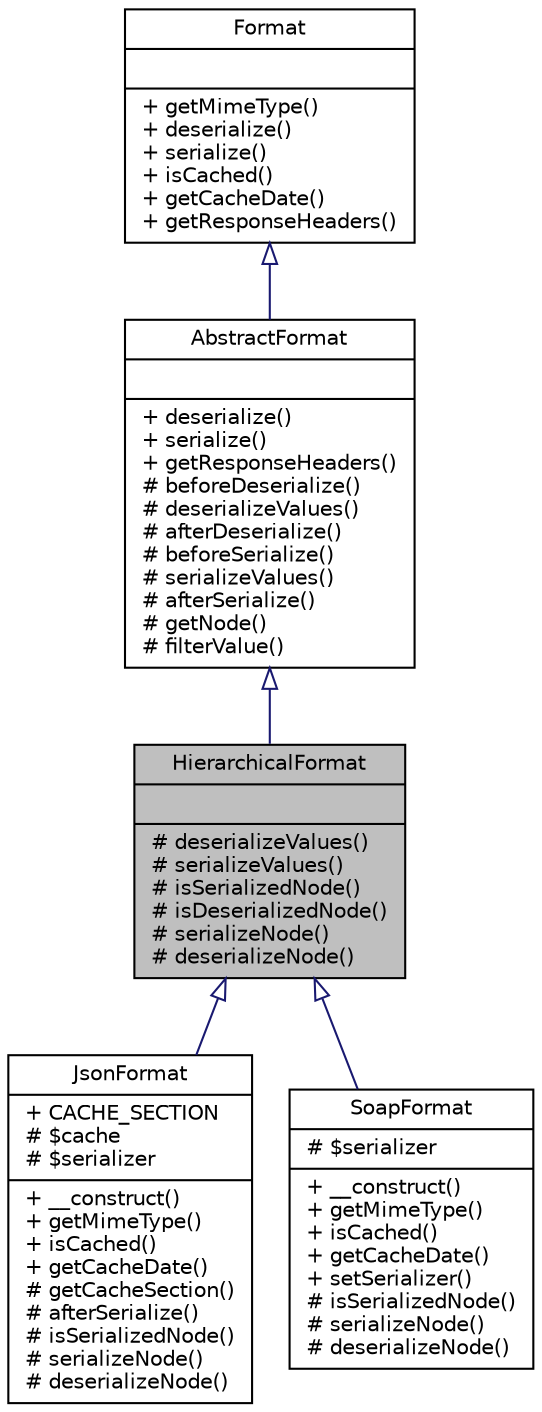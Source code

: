 digraph "HierarchicalFormat"
{
  edge [fontname="Helvetica",fontsize="10",labelfontname="Helvetica",labelfontsize="10"];
  node [fontname="Helvetica",fontsize="10",shape=record];
  Node0 [label="{HierarchicalFormat\n||# deserializeValues()\l# serializeValues()\l# isSerializedNode()\l# isDeserializedNode()\l# serializeNode()\l# deserializeNode()\l}",height=0.2,width=0.4,color="black", fillcolor="grey75", style="filled", fontcolor="black"];
  Node1 -> Node0 [dir="back",color="midnightblue",fontsize="10",style="solid",arrowtail="onormal",fontname="Helvetica"];
  Node1 [label="{AbstractFormat\n||+ deserialize()\l+ serialize()\l+ getResponseHeaders()\l# beforeDeserialize()\l# deserializeValues()\l# afterDeserialize()\l# beforeSerialize()\l# serializeValues()\l# afterSerialize()\l# getNode()\l# filterValue()\l}",height=0.2,width=0.4,color="black", fillcolor="white", style="filled",URL="$classwcmf_1_1lib_1_1presentation_1_1format_1_1impl_1_1_abstract_format.html",tooltip="AbstractFormat is used as base class for specialized formats. "];
  Node2 -> Node1 [dir="back",color="midnightblue",fontsize="10",style="solid",arrowtail="onormal",fontname="Helvetica"];
  Node2 [label="{Format\n||+ getMimeType()\l+ deserialize()\l+ serialize()\l+ isCached()\l+ getCacheDate()\l+ getResponseHeaders()\l}",height=0.2,width=0.4,color="black", fillcolor="white", style="filled",URL="$interfacewcmf_1_1lib_1_1presentation_1_1format_1_1_format.html",tooltip="Format defines the interface for all format classes. "];
  Node0 -> Node3 [dir="back",color="midnightblue",fontsize="10",style="solid",arrowtail="onormal",fontname="Helvetica"];
  Node3 [label="{JsonFormat\n|+ CACHE_SECTION\l# $cache\l# $serializer\l|+ __construct()\l+ getMimeType()\l+ isCached()\l+ getCacheDate()\l# getCacheSection()\l# afterSerialize()\l# isSerializedNode()\l# serializeNode()\l# deserializeNode()\l}",height=0.2,width=0.4,color="black", fillcolor="white", style="filled",URL="$classwcmf_1_1lib_1_1presentation_1_1format_1_1impl_1_1_json_format.html",tooltip="JsonFormat implements the JSON request/response format. "];
  Node0 -> Node4 [dir="back",color="midnightblue",fontsize="10",style="solid",arrowtail="onormal",fontname="Helvetica"];
  Node4 [label="{SoapFormat\n|# $serializer\l|+ __construct()\l+ getMimeType()\l+ isCached()\l+ getCacheDate()\l+ setSerializer()\l# isSerializedNode()\l# serializeNode()\l# deserializeNode()\l}",height=0.2,width=0.4,color="black", fillcolor="white", style="filled",URL="$classwcmf_1_1lib_1_1presentation_1_1format_1_1impl_1_1_soap_format.html",tooltip="SoapFormat implements the SOAP request/response format. "];
}
